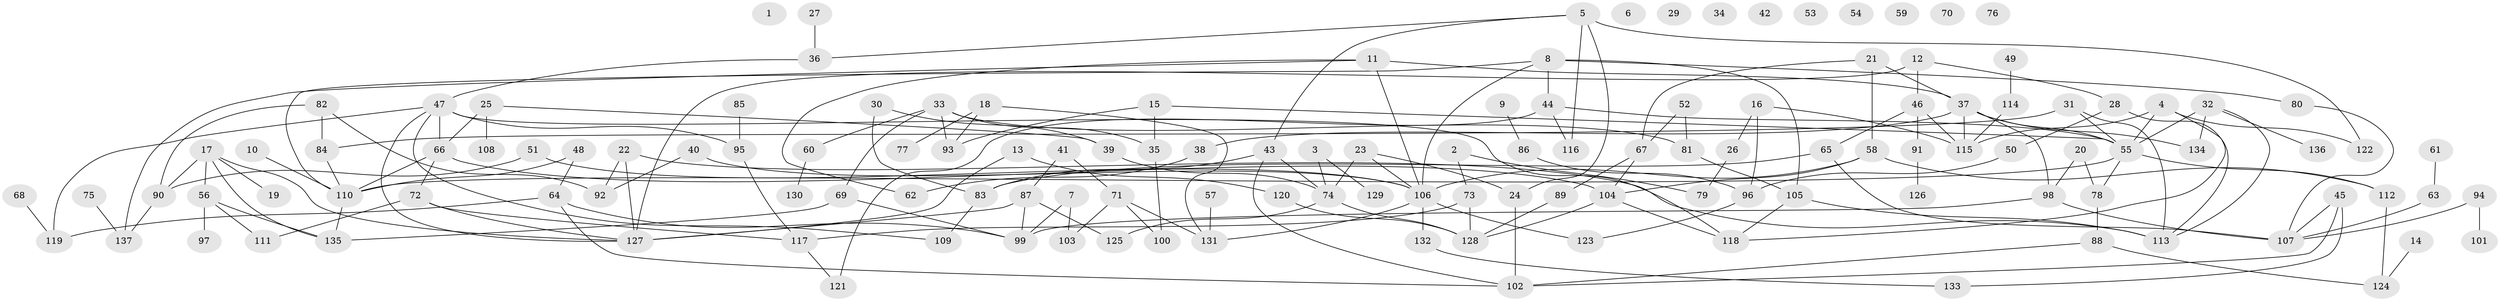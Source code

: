 // coarse degree distribution, {0: 0.10526315789473684, 4: 0.16842105263157894, 1: 0.15789473684210525, 2: 0.25263157894736843, 3: 0.11578947368421053, 7: 0.010526315789473684, 6: 0.05263157894736842, 5: 0.09473684210526316, 9: 0.031578947368421054, 11: 0.010526315789473684}
// Generated by graph-tools (version 1.1) at 2025/43/03/04/25 21:43:01]
// undirected, 137 vertices, 192 edges
graph export_dot {
graph [start="1"]
  node [color=gray90,style=filled];
  1;
  2;
  3;
  4;
  5;
  6;
  7;
  8;
  9;
  10;
  11;
  12;
  13;
  14;
  15;
  16;
  17;
  18;
  19;
  20;
  21;
  22;
  23;
  24;
  25;
  26;
  27;
  28;
  29;
  30;
  31;
  32;
  33;
  34;
  35;
  36;
  37;
  38;
  39;
  40;
  41;
  42;
  43;
  44;
  45;
  46;
  47;
  48;
  49;
  50;
  51;
  52;
  53;
  54;
  55;
  56;
  57;
  58;
  59;
  60;
  61;
  62;
  63;
  64;
  65;
  66;
  67;
  68;
  69;
  70;
  71;
  72;
  73;
  74;
  75;
  76;
  77;
  78;
  79;
  80;
  81;
  82;
  83;
  84;
  85;
  86;
  87;
  88;
  89;
  90;
  91;
  92;
  93;
  94;
  95;
  96;
  97;
  98;
  99;
  100;
  101;
  102;
  103;
  104;
  105;
  106;
  107;
  108;
  109;
  110;
  111;
  112;
  113;
  114;
  115;
  116;
  117;
  118;
  119;
  120;
  121;
  122;
  123;
  124;
  125;
  126;
  127;
  128;
  129;
  130;
  131;
  132;
  133;
  134;
  135;
  136;
  137;
  2 -- 73;
  2 -- 79;
  3 -- 74;
  3 -- 129;
  4 -- 55;
  4 -- 115;
  4 -- 118;
  4 -- 122;
  5 -- 24;
  5 -- 36;
  5 -- 43;
  5 -- 116;
  5 -- 122;
  7 -- 99;
  7 -- 103;
  8 -- 44;
  8 -- 80;
  8 -- 105;
  8 -- 106;
  8 -- 110;
  9 -- 86;
  10 -- 110;
  11 -- 37;
  11 -- 62;
  11 -- 106;
  11 -- 137;
  12 -- 28;
  12 -- 46;
  12 -- 127;
  13 -- 120;
  13 -- 127;
  14 -- 124;
  15 -- 35;
  15 -- 55;
  15 -- 93;
  16 -- 26;
  16 -- 96;
  16 -- 115;
  17 -- 19;
  17 -- 56;
  17 -- 90;
  17 -- 127;
  17 -- 135;
  18 -- 77;
  18 -- 93;
  18 -- 131;
  20 -- 78;
  20 -- 98;
  21 -- 37;
  21 -- 58;
  21 -- 67;
  22 -- 92;
  22 -- 113;
  22 -- 127;
  23 -- 24;
  23 -- 74;
  23 -- 106;
  24 -- 102;
  25 -- 39;
  25 -- 66;
  25 -- 108;
  26 -- 79;
  27 -- 36;
  28 -- 50;
  28 -- 113;
  30 -- 39;
  30 -- 83;
  31 -- 55;
  31 -- 84;
  31 -- 113;
  32 -- 55;
  32 -- 113;
  32 -- 134;
  32 -- 136;
  33 -- 35;
  33 -- 60;
  33 -- 69;
  33 -- 81;
  33 -- 93;
  35 -- 100;
  36 -- 47;
  37 -- 38;
  37 -- 55;
  37 -- 98;
  37 -- 115;
  37 -- 134;
  38 -- 62;
  39 -- 74;
  40 -- 92;
  40 -- 106;
  41 -- 71;
  41 -- 87;
  43 -- 74;
  43 -- 83;
  43 -- 102;
  44 -- 55;
  44 -- 116;
  44 -- 121;
  45 -- 102;
  45 -- 107;
  45 -- 133;
  46 -- 65;
  46 -- 91;
  46 -- 115;
  47 -- 66;
  47 -- 95;
  47 -- 109;
  47 -- 118;
  47 -- 119;
  47 -- 127;
  48 -- 64;
  48 -- 110;
  49 -- 114;
  50 -- 96;
  51 -- 90;
  51 -- 106;
  52 -- 67;
  52 -- 81;
  55 -- 78;
  55 -- 110;
  55 -- 112;
  56 -- 97;
  56 -- 111;
  56 -- 135;
  57 -- 131;
  58 -- 104;
  58 -- 106;
  58 -- 112;
  60 -- 130;
  61 -- 63;
  63 -- 107;
  64 -- 99;
  64 -- 102;
  64 -- 119;
  65 -- 83;
  65 -- 107;
  66 -- 72;
  66 -- 104;
  66 -- 110;
  67 -- 89;
  67 -- 104;
  68 -- 119;
  69 -- 99;
  69 -- 135;
  71 -- 100;
  71 -- 103;
  71 -- 131;
  72 -- 111;
  72 -- 117;
  72 -- 127;
  73 -- 117;
  73 -- 128;
  74 -- 125;
  74 -- 128;
  75 -- 137;
  78 -- 88;
  80 -- 107;
  81 -- 105;
  82 -- 84;
  82 -- 90;
  82 -- 92;
  83 -- 109;
  84 -- 110;
  85 -- 95;
  86 -- 96;
  87 -- 99;
  87 -- 125;
  87 -- 127;
  88 -- 102;
  88 -- 124;
  89 -- 128;
  90 -- 137;
  91 -- 126;
  94 -- 101;
  94 -- 107;
  95 -- 117;
  96 -- 123;
  98 -- 99;
  98 -- 107;
  104 -- 118;
  104 -- 128;
  105 -- 113;
  105 -- 118;
  106 -- 123;
  106 -- 131;
  106 -- 132;
  110 -- 135;
  112 -- 124;
  114 -- 115;
  117 -- 121;
  120 -- 128;
  132 -- 133;
}
